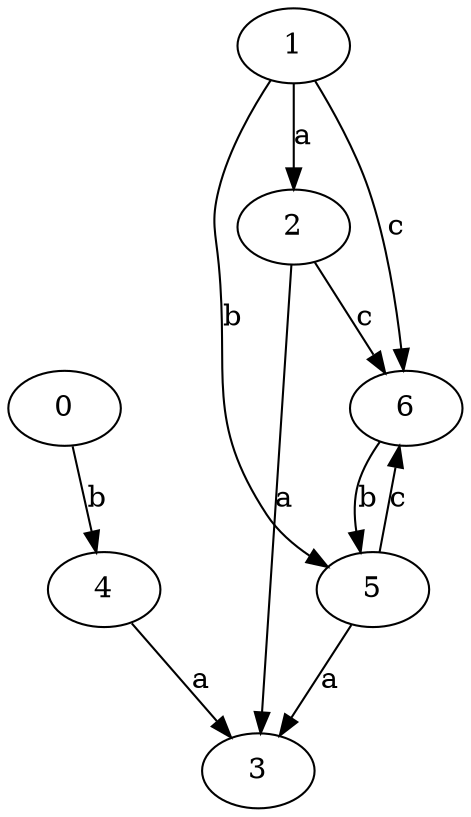 strict digraph  {
0;
2;
3;
4;
1;
5;
6;
0 -> 4  [label=b];
2 -> 3  [label=a];
2 -> 6  [label=c];
4 -> 3  [label=a];
1 -> 2  [label=a];
1 -> 5  [label=b];
1 -> 6  [label=c];
5 -> 3  [label=a];
5 -> 6  [label=c];
6 -> 5  [label=b];
}
